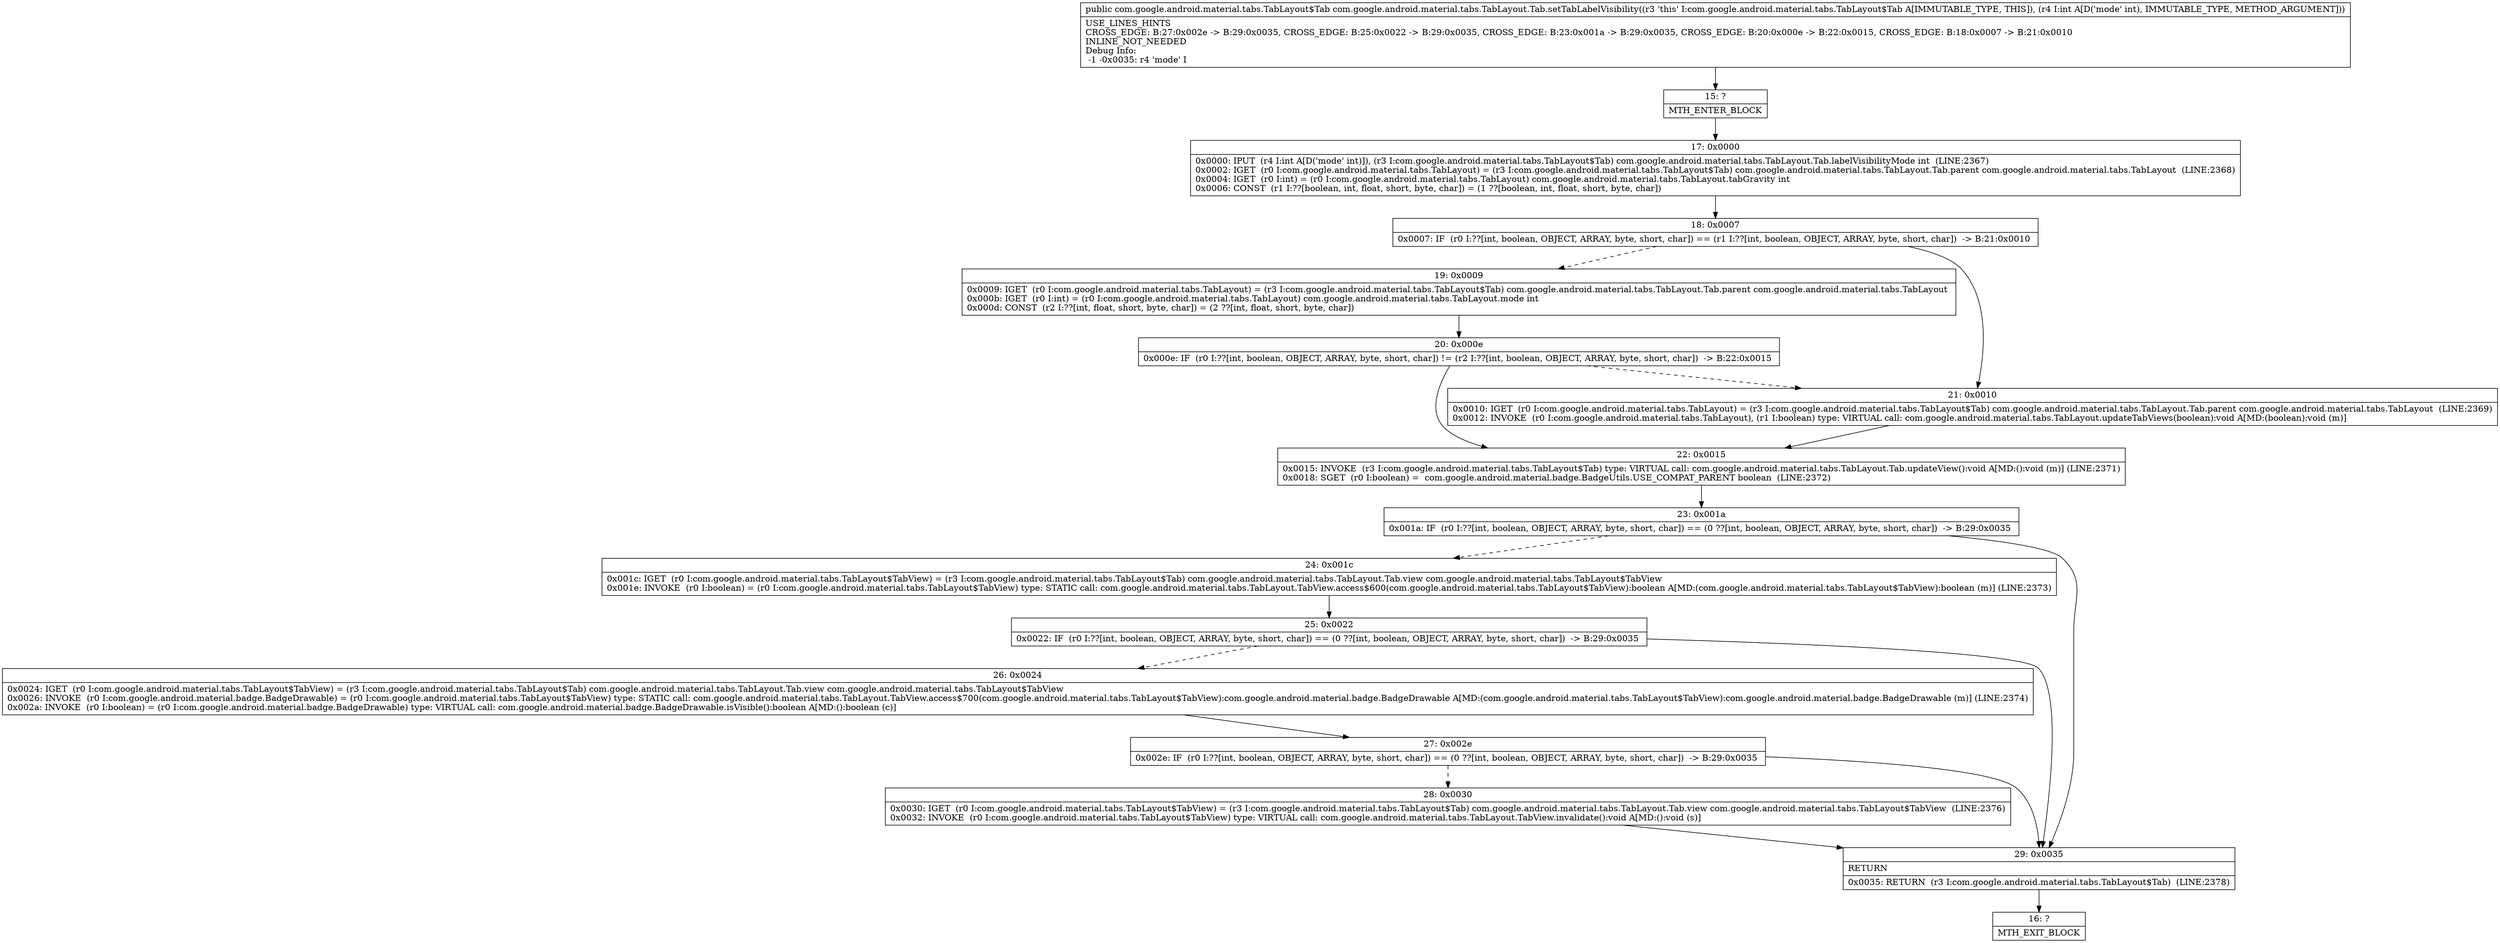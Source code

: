 digraph "CFG forcom.google.android.material.tabs.TabLayout.Tab.setTabLabelVisibility(I)Lcom\/google\/android\/material\/tabs\/TabLayout$Tab;" {
Node_15 [shape=record,label="{15\:\ ?|MTH_ENTER_BLOCK\l}"];
Node_17 [shape=record,label="{17\:\ 0x0000|0x0000: IPUT  (r4 I:int A[D('mode' int)]), (r3 I:com.google.android.material.tabs.TabLayout$Tab) com.google.android.material.tabs.TabLayout.Tab.labelVisibilityMode int  (LINE:2367)\l0x0002: IGET  (r0 I:com.google.android.material.tabs.TabLayout) = (r3 I:com.google.android.material.tabs.TabLayout$Tab) com.google.android.material.tabs.TabLayout.Tab.parent com.google.android.material.tabs.TabLayout  (LINE:2368)\l0x0004: IGET  (r0 I:int) = (r0 I:com.google.android.material.tabs.TabLayout) com.google.android.material.tabs.TabLayout.tabGravity int \l0x0006: CONST  (r1 I:??[boolean, int, float, short, byte, char]) = (1 ??[boolean, int, float, short, byte, char]) \l}"];
Node_18 [shape=record,label="{18\:\ 0x0007|0x0007: IF  (r0 I:??[int, boolean, OBJECT, ARRAY, byte, short, char]) == (r1 I:??[int, boolean, OBJECT, ARRAY, byte, short, char])  \-\> B:21:0x0010 \l}"];
Node_19 [shape=record,label="{19\:\ 0x0009|0x0009: IGET  (r0 I:com.google.android.material.tabs.TabLayout) = (r3 I:com.google.android.material.tabs.TabLayout$Tab) com.google.android.material.tabs.TabLayout.Tab.parent com.google.android.material.tabs.TabLayout \l0x000b: IGET  (r0 I:int) = (r0 I:com.google.android.material.tabs.TabLayout) com.google.android.material.tabs.TabLayout.mode int \l0x000d: CONST  (r2 I:??[int, float, short, byte, char]) = (2 ??[int, float, short, byte, char]) \l}"];
Node_20 [shape=record,label="{20\:\ 0x000e|0x000e: IF  (r0 I:??[int, boolean, OBJECT, ARRAY, byte, short, char]) != (r2 I:??[int, boolean, OBJECT, ARRAY, byte, short, char])  \-\> B:22:0x0015 \l}"];
Node_22 [shape=record,label="{22\:\ 0x0015|0x0015: INVOKE  (r3 I:com.google.android.material.tabs.TabLayout$Tab) type: VIRTUAL call: com.google.android.material.tabs.TabLayout.Tab.updateView():void A[MD:():void (m)] (LINE:2371)\l0x0018: SGET  (r0 I:boolean) =  com.google.android.material.badge.BadgeUtils.USE_COMPAT_PARENT boolean  (LINE:2372)\l}"];
Node_23 [shape=record,label="{23\:\ 0x001a|0x001a: IF  (r0 I:??[int, boolean, OBJECT, ARRAY, byte, short, char]) == (0 ??[int, boolean, OBJECT, ARRAY, byte, short, char])  \-\> B:29:0x0035 \l}"];
Node_24 [shape=record,label="{24\:\ 0x001c|0x001c: IGET  (r0 I:com.google.android.material.tabs.TabLayout$TabView) = (r3 I:com.google.android.material.tabs.TabLayout$Tab) com.google.android.material.tabs.TabLayout.Tab.view com.google.android.material.tabs.TabLayout$TabView \l0x001e: INVOKE  (r0 I:boolean) = (r0 I:com.google.android.material.tabs.TabLayout$TabView) type: STATIC call: com.google.android.material.tabs.TabLayout.TabView.access$600(com.google.android.material.tabs.TabLayout$TabView):boolean A[MD:(com.google.android.material.tabs.TabLayout$TabView):boolean (m)] (LINE:2373)\l}"];
Node_25 [shape=record,label="{25\:\ 0x0022|0x0022: IF  (r0 I:??[int, boolean, OBJECT, ARRAY, byte, short, char]) == (0 ??[int, boolean, OBJECT, ARRAY, byte, short, char])  \-\> B:29:0x0035 \l}"];
Node_26 [shape=record,label="{26\:\ 0x0024|0x0024: IGET  (r0 I:com.google.android.material.tabs.TabLayout$TabView) = (r3 I:com.google.android.material.tabs.TabLayout$Tab) com.google.android.material.tabs.TabLayout.Tab.view com.google.android.material.tabs.TabLayout$TabView \l0x0026: INVOKE  (r0 I:com.google.android.material.badge.BadgeDrawable) = (r0 I:com.google.android.material.tabs.TabLayout$TabView) type: STATIC call: com.google.android.material.tabs.TabLayout.TabView.access$700(com.google.android.material.tabs.TabLayout$TabView):com.google.android.material.badge.BadgeDrawable A[MD:(com.google.android.material.tabs.TabLayout$TabView):com.google.android.material.badge.BadgeDrawable (m)] (LINE:2374)\l0x002a: INVOKE  (r0 I:boolean) = (r0 I:com.google.android.material.badge.BadgeDrawable) type: VIRTUAL call: com.google.android.material.badge.BadgeDrawable.isVisible():boolean A[MD:():boolean (c)]\l}"];
Node_27 [shape=record,label="{27\:\ 0x002e|0x002e: IF  (r0 I:??[int, boolean, OBJECT, ARRAY, byte, short, char]) == (0 ??[int, boolean, OBJECT, ARRAY, byte, short, char])  \-\> B:29:0x0035 \l}"];
Node_28 [shape=record,label="{28\:\ 0x0030|0x0030: IGET  (r0 I:com.google.android.material.tabs.TabLayout$TabView) = (r3 I:com.google.android.material.tabs.TabLayout$Tab) com.google.android.material.tabs.TabLayout.Tab.view com.google.android.material.tabs.TabLayout$TabView  (LINE:2376)\l0x0032: INVOKE  (r0 I:com.google.android.material.tabs.TabLayout$TabView) type: VIRTUAL call: com.google.android.material.tabs.TabLayout.TabView.invalidate():void A[MD:():void (s)]\l}"];
Node_29 [shape=record,label="{29\:\ 0x0035|RETURN\l|0x0035: RETURN  (r3 I:com.google.android.material.tabs.TabLayout$Tab)  (LINE:2378)\l}"];
Node_16 [shape=record,label="{16\:\ ?|MTH_EXIT_BLOCK\l}"];
Node_21 [shape=record,label="{21\:\ 0x0010|0x0010: IGET  (r0 I:com.google.android.material.tabs.TabLayout) = (r3 I:com.google.android.material.tabs.TabLayout$Tab) com.google.android.material.tabs.TabLayout.Tab.parent com.google.android.material.tabs.TabLayout  (LINE:2369)\l0x0012: INVOKE  (r0 I:com.google.android.material.tabs.TabLayout), (r1 I:boolean) type: VIRTUAL call: com.google.android.material.tabs.TabLayout.updateTabViews(boolean):void A[MD:(boolean):void (m)]\l}"];
MethodNode[shape=record,label="{public com.google.android.material.tabs.TabLayout$Tab com.google.android.material.tabs.TabLayout.Tab.setTabLabelVisibility((r3 'this' I:com.google.android.material.tabs.TabLayout$Tab A[IMMUTABLE_TYPE, THIS]), (r4 I:int A[D('mode' int), IMMUTABLE_TYPE, METHOD_ARGUMENT]))  | USE_LINES_HINTS\lCROSS_EDGE: B:27:0x002e \-\> B:29:0x0035, CROSS_EDGE: B:25:0x0022 \-\> B:29:0x0035, CROSS_EDGE: B:23:0x001a \-\> B:29:0x0035, CROSS_EDGE: B:20:0x000e \-\> B:22:0x0015, CROSS_EDGE: B:18:0x0007 \-\> B:21:0x0010\lINLINE_NOT_NEEDED\lDebug Info:\l  \-1 \-0x0035: r4 'mode' I\l}"];
MethodNode -> Node_15;Node_15 -> Node_17;
Node_17 -> Node_18;
Node_18 -> Node_19[style=dashed];
Node_18 -> Node_21;
Node_19 -> Node_20;
Node_20 -> Node_21[style=dashed];
Node_20 -> Node_22;
Node_22 -> Node_23;
Node_23 -> Node_24[style=dashed];
Node_23 -> Node_29;
Node_24 -> Node_25;
Node_25 -> Node_26[style=dashed];
Node_25 -> Node_29;
Node_26 -> Node_27;
Node_27 -> Node_28[style=dashed];
Node_27 -> Node_29;
Node_28 -> Node_29;
Node_29 -> Node_16;
Node_21 -> Node_22;
}

